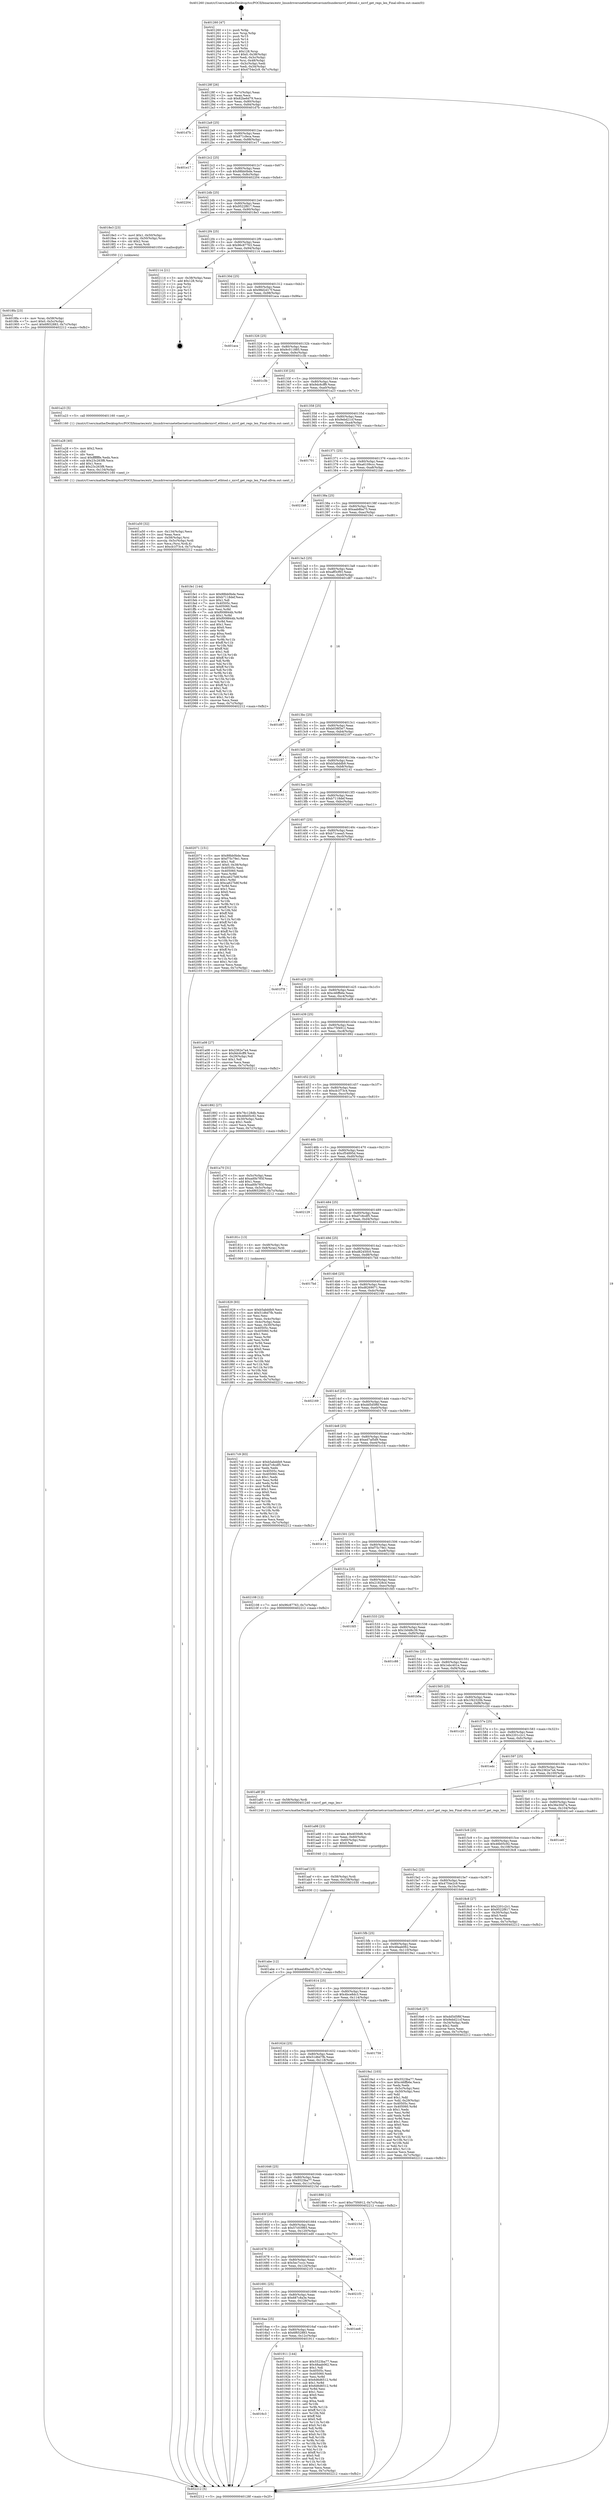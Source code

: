 digraph "0x401260" {
  label = "0x401260 (/mnt/c/Users/mathe/Desktop/tcc/POCII/binaries/extr_linuxdriversnetethernetcaviumthundernicvf_ethtool.c_nicvf_get_regs_len_Final-ollvm.out::main(0))"
  labelloc = "t"
  node[shape=record]

  Entry [label="",width=0.3,height=0.3,shape=circle,fillcolor=black,style=filled]
  "0x40128f" [label="{
     0x40128f [26]\l
     | [instrs]\l
     &nbsp;&nbsp;0x40128f \<+3\>: mov -0x7c(%rbp),%eax\l
     &nbsp;&nbsp;0x401292 \<+2\>: mov %eax,%ecx\l
     &nbsp;&nbsp;0x401294 \<+6\>: sub $0x82be6d79,%ecx\l
     &nbsp;&nbsp;0x40129a \<+3\>: mov %eax,-0x80(%rbp)\l
     &nbsp;&nbsp;0x40129d \<+6\>: mov %ecx,-0x84(%rbp)\l
     &nbsp;&nbsp;0x4012a3 \<+6\>: je 0000000000401d7b \<main+0xb1b\>\l
  }"]
  "0x401d7b" [label="{
     0x401d7b\l
  }", style=dashed]
  "0x4012a9" [label="{
     0x4012a9 [25]\l
     | [instrs]\l
     &nbsp;&nbsp;0x4012a9 \<+5\>: jmp 00000000004012ae \<main+0x4e\>\l
     &nbsp;&nbsp;0x4012ae \<+3\>: mov -0x80(%rbp),%eax\l
     &nbsp;&nbsp;0x4012b1 \<+5\>: sub $0x871cfeca,%eax\l
     &nbsp;&nbsp;0x4012b6 \<+6\>: mov %eax,-0x88(%rbp)\l
     &nbsp;&nbsp;0x4012bc \<+6\>: je 0000000000401e17 \<main+0xbb7\>\l
  }"]
  Exit [label="",width=0.3,height=0.3,shape=circle,fillcolor=black,style=filled,peripheries=2]
  "0x401e17" [label="{
     0x401e17\l
  }", style=dashed]
  "0x4012c2" [label="{
     0x4012c2 [25]\l
     | [instrs]\l
     &nbsp;&nbsp;0x4012c2 \<+5\>: jmp 00000000004012c7 \<main+0x67\>\l
     &nbsp;&nbsp;0x4012c7 \<+3\>: mov -0x80(%rbp),%eax\l
     &nbsp;&nbsp;0x4012ca \<+5\>: sub $0x88bb0bde,%eax\l
     &nbsp;&nbsp;0x4012cf \<+6\>: mov %eax,-0x8c(%rbp)\l
     &nbsp;&nbsp;0x4012d5 \<+6\>: je 0000000000402204 \<main+0xfa4\>\l
  }"]
  "0x401abe" [label="{
     0x401abe [12]\l
     | [instrs]\l
     &nbsp;&nbsp;0x401abe \<+7\>: movl $0xaab8ba75,-0x7c(%rbp)\l
     &nbsp;&nbsp;0x401ac5 \<+5\>: jmp 0000000000402212 \<main+0xfb2\>\l
  }"]
  "0x402204" [label="{
     0x402204\l
  }", style=dashed]
  "0x4012db" [label="{
     0x4012db [25]\l
     | [instrs]\l
     &nbsp;&nbsp;0x4012db \<+5\>: jmp 00000000004012e0 \<main+0x80\>\l
     &nbsp;&nbsp;0x4012e0 \<+3\>: mov -0x80(%rbp),%eax\l
     &nbsp;&nbsp;0x4012e3 \<+5\>: sub $0x9522f817,%eax\l
     &nbsp;&nbsp;0x4012e8 \<+6\>: mov %eax,-0x90(%rbp)\l
     &nbsp;&nbsp;0x4012ee \<+6\>: je 00000000004018e3 \<main+0x683\>\l
  }"]
  "0x401aaf" [label="{
     0x401aaf [15]\l
     | [instrs]\l
     &nbsp;&nbsp;0x401aaf \<+4\>: mov -0x58(%rbp),%rdi\l
     &nbsp;&nbsp;0x401ab3 \<+6\>: mov %eax,-0x138(%rbp)\l
     &nbsp;&nbsp;0x401ab9 \<+5\>: call 0000000000401030 \<free@plt\>\l
     | [calls]\l
     &nbsp;&nbsp;0x401030 \{1\} (unknown)\l
  }"]
  "0x4018e3" [label="{
     0x4018e3 [23]\l
     | [instrs]\l
     &nbsp;&nbsp;0x4018e3 \<+7\>: movl $0x1,-0x50(%rbp)\l
     &nbsp;&nbsp;0x4018ea \<+4\>: movslq -0x50(%rbp),%rax\l
     &nbsp;&nbsp;0x4018ee \<+4\>: shl $0x2,%rax\l
     &nbsp;&nbsp;0x4018f2 \<+3\>: mov %rax,%rdi\l
     &nbsp;&nbsp;0x4018f5 \<+5\>: call 0000000000401050 \<malloc@plt\>\l
     | [calls]\l
     &nbsp;&nbsp;0x401050 \{1\} (unknown)\l
  }"]
  "0x4012f4" [label="{
     0x4012f4 [25]\l
     | [instrs]\l
     &nbsp;&nbsp;0x4012f4 \<+5\>: jmp 00000000004012f9 \<main+0x99\>\l
     &nbsp;&nbsp;0x4012f9 \<+3\>: mov -0x80(%rbp),%eax\l
     &nbsp;&nbsp;0x4012fc \<+5\>: sub $0x96c87763,%eax\l
     &nbsp;&nbsp;0x401301 \<+6\>: mov %eax,-0x94(%rbp)\l
     &nbsp;&nbsp;0x401307 \<+6\>: je 0000000000402114 \<main+0xeb4\>\l
  }"]
  "0x401a98" [label="{
     0x401a98 [23]\l
     | [instrs]\l
     &nbsp;&nbsp;0x401a98 \<+10\>: movabs $0x4030d6,%rdi\l
     &nbsp;&nbsp;0x401aa2 \<+3\>: mov %eax,-0x60(%rbp)\l
     &nbsp;&nbsp;0x401aa5 \<+3\>: mov -0x60(%rbp),%esi\l
     &nbsp;&nbsp;0x401aa8 \<+2\>: mov $0x0,%al\l
     &nbsp;&nbsp;0x401aaa \<+5\>: call 0000000000401040 \<printf@plt\>\l
     | [calls]\l
     &nbsp;&nbsp;0x401040 \{1\} (unknown)\l
  }"]
  "0x402114" [label="{
     0x402114 [21]\l
     | [instrs]\l
     &nbsp;&nbsp;0x402114 \<+3\>: mov -0x38(%rbp),%eax\l
     &nbsp;&nbsp;0x402117 \<+7\>: add $0x128,%rsp\l
     &nbsp;&nbsp;0x40211e \<+1\>: pop %rbx\l
     &nbsp;&nbsp;0x40211f \<+2\>: pop %r12\l
     &nbsp;&nbsp;0x402121 \<+2\>: pop %r13\l
     &nbsp;&nbsp;0x402123 \<+2\>: pop %r14\l
     &nbsp;&nbsp;0x402125 \<+2\>: pop %r15\l
     &nbsp;&nbsp;0x402127 \<+1\>: pop %rbp\l
     &nbsp;&nbsp;0x402128 \<+1\>: ret\l
  }"]
  "0x40130d" [label="{
     0x40130d [25]\l
     | [instrs]\l
     &nbsp;&nbsp;0x40130d \<+5\>: jmp 0000000000401312 \<main+0xb2\>\l
     &nbsp;&nbsp;0x401312 \<+3\>: mov -0x80(%rbp),%eax\l
     &nbsp;&nbsp;0x401315 \<+5\>: sub $0x98d2d17f,%eax\l
     &nbsp;&nbsp;0x40131a \<+6\>: mov %eax,-0x98(%rbp)\l
     &nbsp;&nbsp;0x401320 \<+6\>: je 0000000000401aca \<main+0x86a\>\l
  }"]
  "0x401a50" [label="{
     0x401a50 [32]\l
     | [instrs]\l
     &nbsp;&nbsp;0x401a50 \<+6\>: mov -0x134(%rbp),%ecx\l
     &nbsp;&nbsp;0x401a56 \<+3\>: imul %eax,%ecx\l
     &nbsp;&nbsp;0x401a59 \<+4\>: mov -0x58(%rbp),%rsi\l
     &nbsp;&nbsp;0x401a5d \<+4\>: movslq -0x5c(%rbp),%rdi\l
     &nbsp;&nbsp;0x401a61 \<+3\>: mov %ecx,(%rsi,%rdi,4)\l
     &nbsp;&nbsp;0x401a64 \<+7\>: movl $0xcb1f73c4,-0x7c(%rbp)\l
     &nbsp;&nbsp;0x401a6b \<+5\>: jmp 0000000000402212 \<main+0xfb2\>\l
  }"]
  "0x401aca" [label="{
     0x401aca\l
  }", style=dashed]
  "0x401326" [label="{
     0x401326 [25]\l
     | [instrs]\l
     &nbsp;&nbsp;0x401326 \<+5\>: jmp 000000000040132b \<main+0xcb\>\l
     &nbsp;&nbsp;0x40132b \<+3\>: mov -0x80(%rbp),%eax\l
     &nbsp;&nbsp;0x40132e \<+5\>: sub $0x9c011885,%eax\l
     &nbsp;&nbsp;0x401333 \<+6\>: mov %eax,-0x9c(%rbp)\l
     &nbsp;&nbsp;0x401339 \<+6\>: je 0000000000401c3b \<main+0x9db\>\l
  }"]
  "0x401a28" [label="{
     0x401a28 [40]\l
     | [instrs]\l
     &nbsp;&nbsp;0x401a28 \<+5\>: mov $0x2,%ecx\l
     &nbsp;&nbsp;0x401a2d \<+1\>: cltd\l
     &nbsp;&nbsp;0x401a2e \<+2\>: idiv %ecx\l
     &nbsp;&nbsp;0x401a30 \<+6\>: imul $0xfffffffe,%edx,%ecx\l
     &nbsp;&nbsp;0x401a36 \<+6\>: sub $0x23c263f8,%ecx\l
     &nbsp;&nbsp;0x401a3c \<+3\>: add $0x1,%ecx\l
     &nbsp;&nbsp;0x401a3f \<+6\>: add $0x23c263f8,%ecx\l
     &nbsp;&nbsp;0x401a45 \<+6\>: mov %ecx,-0x134(%rbp)\l
     &nbsp;&nbsp;0x401a4b \<+5\>: call 0000000000401160 \<next_i\>\l
     | [calls]\l
     &nbsp;&nbsp;0x401160 \{1\} (/mnt/c/Users/mathe/Desktop/tcc/POCII/binaries/extr_linuxdriversnetethernetcaviumthundernicvf_ethtool.c_nicvf_get_regs_len_Final-ollvm.out::next_i)\l
  }"]
  "0x401c3b" [label="{
     0x401c3b\l
  }", style=dashed]
  "0x40133f" [label="{
     0x40133f [25]\l
     | [instrs]\l
     &nbsp;&nbsp;0x40133f \<+5\>: jmp 0000000000401344 \<main+0xe4\>\l
     &nbsp;&nbsp;0x401344 \<+3\>: mov -0x80(%rbp),%eax\l
     &nbsp;&nbsp;0x401347 \<+5\>: sub $0x9dc6cff9,%eax\l
     &nbsp;&nbsp;0x40134c \<+6\>: mov %eax,-0xa0(%rbp)\l
     &nbsp;&nbsp;0x401352 \<+6\>: je 0000000000401a23 \<main+0x7c3\>\l
  }"]
  "0x4016c3" [label="{
     0x4016c3\l
  }", style=dashed]
  "0x401a23" [label="{
     0x401a23 [5]\l
     | [instrs]\l
     &nbsp;&nbsp;0x401a23 \<+5\>: call 0000000000401160 \<next_i\>\l
     | [calls]\l
     &nbsp;&nbsp;0x401160 \{1\} (/mnt/c/Users/mathe/Desktop/tcc/POCII/binaries/extr_linuxdriversnetethernetcaviumthundernicvf_ethtool.c_nicvf_get_regs_len_Final-ollvm.out::next_i)\l
  }"]
  "0x401358" [label="{
     0x401358 [25]\l
     | [instrs]\l
     &nbsp;&nbsp;0x401358 \<+5\>: jmp 000000000040135d \<main+0xfd\>\l
     &nbsp;&nbsp;0x40135d \<+3\>: mov -0x80(%rbp),%eax\l
     &nbsp;&nbsp;0x401360 \<+5\>: sub $0x9ebd21cf,%eax\l
     &nbsp;&nbsp;0x401365 \<+6\>: mov %eax,-0xa4(%rbp)\l
     &nbsp;&nbsp;0x40136b \<+6\>: je 0000000000401701 \<main+0x4a1\>\l
  }"]
  "0x401911" [label="{
     0x401911 [144]\l
     | [instrs]\l
     &nbsp;&nbsp;0x401911 \<+5\>: mov $0x5523ba77,%eax\l
     &nbsp;&nbsp;0x401916 \<+5\>: mov $0x48aab062,%ecx\l
     &nbsp;&nbsp;0x40191b \<+2\>: mov $0x1,%dl\l
     &nbsp;&nbsp;0x40191d \<+7\>: mov 0x40505c,%esi\l
     &nbsp;&nbsp;0x401924 \<+7\>: mov 0x405060,%edi\l
     &nbsp;&nbsp;0x40192b \<+3\>: mov %esi,%r8d\l
     &nbsp;&nbsp;0x40192e \<+7\>: sub $0x6d6d6512,%r8d\l
     &nbsp;&nbsp;0x401935 \<+4\>: sub $0x1,%r8d\l
     &nbsp;&nbsp;0x401939 \<+7\>: add $0x6d6d6512,%r8d\l
     &nbsp;&nbsp;0x401940 \<+4\>: imul %r8d,%esi\l
     &nbsp;&nbsp;0x401944 \<+3\>: and $0x1,%esi\l
     &nbsp;&nbsp;0x401947 \<+3\>: cmp $0x0,%esi\l
     &nbsp;&nbsp;0x40194a \<+4\>: sete %r9b\l
     &nbsp;&nbsp;0x40194e \<+3\>: cmp $0xa,%edi\l
     &nbsp;&nbsp;0x401951 \<+4\>: setl %r10b\l
     &nbsp;&nbsp;0x401955 \<+3\>: mov %r9b,%r11b\l
     &nbsp;&nbsp;0x401958 \<+4\>: xor $0xff,%r11b\l
     &nbsp;&nbsp;0x40195c \<+3\>: mov %r10b,%bl\l
     &nbsp;&nbsp;0x40195f \<+3\>: xor $0xff,%bl\l
     &nbsp;&nbsp;0x401962 \<+3\>: xor $0x0,%dl\l
     &nbsp;&nbsp;0x401965 \<+3\>: mov %r11b,%r14b\l
     &nbsp;&nbsp;0x401968 \<+4\>: and $0x0,%r14b\l
     &nbsp;&nbsp;0x40196c \<+3\>: and %dl,%r9b\l
     &nbsp;&nbsp;0x40196f \<+3\>: mov %bl,%r15b\l
     &nbsp;&nbsp;0x401972 \<+4\>: and $0x0,%r15b\l
     &nbsp;&nbsp;0x401976 \<+3\>: and %dl,%r10b\l
     &nbsp;&nbsp;0x401979 \<+3\>: or %r9b,%r14b\l
     &nbsp;&nbsp;0x40197c \<+3\>: or %r10b,%r15b\l
     &nbsp;&nbsp;0x40197f \<+3\>: xor %r15b,%r14b\l
     &nbsp;&nbsp;0x401982 \<+3\>: or %bl,%r11b\l
     &nbsp;&nbsp;0x401985 \<+4\>: xor $0xff,%r11b\l
     &nbsp;&nbsp;0x401989 \<+3\>: or $0x0,%dl\l
     &nbsp;&nbsp;0x40198c \<+3\>: and %dl,%r11b\l
     &nbsp;&nbsp;0x40198f \<+3\>: or %r11b,%r14b\l
     &nbsp;&nbsp;0x401992 \<+4\>: test $0x1,%r14b\l
     &nbsp;&nbsp;0x401996 \<+3\>: cmovne %ecx,%eax\l
     &nbsp;&nbsp;0x401999 \<+3\>: mov %eax,-0x7c(%rbp)\l
     &nbsp;&nbsp;0x40199c \<+5\>: jmp 0000000000402212 \<main+0xfb2\>\l
  }"]
  "0x401701" [label="{
     0x401701\l
  }", style=dashed]
  "0x401371" [label="{
     0x401371 [25]\l
     | [instrs]\l
     &nbsp;&nbsp;0x401371 \<+5\>: jmp 0000000000401376 \<main+0x116\>\l
     &nbsp;&nbsp;0x401376 \<+3\>: mov -0x80(%rbp),%eax\l
     &nbsp;&nbsp;0x401379 \<+5\>: sub $0xa6109ccc,%eax\l
     &nbsp;&nbsp;0x40137e \<+6\>: mov %eax,-0xa8(%rbp)\l
     &nbsp;&nbsp;0x401384 \<+6\>: je 00000000004021b8 \<main+0xf58\>\l
  }"]
  "0x4016aa" [label="{
     0x4016aa [25]\l
     | [instrs]\l
     &nbsp;&nbsp;0x4016aa \<+5\>: jmp 00000000004016af \<main+0x44f\>\l
     &nbsp;&nbsp;0x4016af \<+3\>: mov -0x80(%rbp),%eax\l
     &nbsp;&nbsp;0x4016b2 \<+5\>: sub $0x6f652883,%eax\l
     &nbsp;&nbsp;0x4016b7 \<+6\>: mov %eax,-0x12c(%rbp)\l
     &nbsp;&nbsp;0x4016bd \<+6\>: je 0000000000401911 \<main+0x6b1\>\l
  }"]
  "0x4021b8" [label="{
     0x4021b8\l
  }", style=dashed]
  "0x40138a" [label="{
     0x40138a [25]\l
     | [instrs]\l
     &nbsp;&nbsp;0x40138a \<+5\>: jmp 000000000040138f \<main+0x12f\>\l
     &nbsp;&nbsp;0x40138f \<+3\>: mov -0x80(%rbp),%eax\l
     &nbsp;&nbsp;0x401392 \<+5\>: sub $0xaab8ba75,%eax\l
     &nbsp;&nbsp;0x401397 \<+6\>: mov %eax,-0xac(%rbp)\l
     &nbsp;&nbsp;0x40139d \<+6\>: je 0000000000401fe1 \<main+0xd81\>\l
  }"]
  "0x401ee8" [label="{
     0x401ee8\l
  }", style=dashed]
  "0x401fe1" [label="{
     0x401fe1 [144]\l
     | [instrs]\l
     &nbsp;&nbsp;0x401fe1 \<+5\>: mov $0x88bb0bde,%eax\l
     &nbsp;&nbsp;0x401fe6 \<+5\>: mov $0xb7118def,%ecx\l
     &nbsp;&nbsp;0x401feb \<+2\>: mov $0x1,%dl\l
     &nbsp;&nbsp;0x401fed \<+7\>: mov 0x40505c,%esi\l
     &nbsp;&nbsp;0x401ff4 \<+7\>: mov 0x405060,%edi\l
     &nbsp;&nbsp;0x401ffb \<+3\>: mov %esi,%r8d\l
     &nbsp;&nbsp;0x401ffe \<+7\>: sub $0xf008844b,%r8d\l
     &nbsp;&nbsp;0x402005 \<+4\>: sub $0x1,%r8d\l
     &nbsp;&nbsp;0x402009 \<+7\>: add $0xf008844b,%r8d\l
     &nbsp;&nbsp;0x402010 \<+4\>: imul %r8d,%esi\l
     &nbsp;&nbsp;0x402014 \<+3\>: and $0x1,%esi\l
     &nbsp;&nbsp;0x402017 \<+3\>: cmp $0x0,%esi\l
     &nbsp;&nbsp;0x40201a \<+4\>: sete %r9b\l
     &nbsp;&nbsp;0x40201e \<+3\>: cmp $0xa,%edi\l
     &nbsp;&nbsp;0x402021 \<+4\>: setl %r10b\l
     &nbsp;&nbsp;0x402025 \<+3\>: mov %r9b,%r11b\l
     &nbsp;&nbsp;0x402028 \<+4\>: xor $0xff,%r11b\l
     &nbsp;&nbsp;0x40202c \<+3\>: mov %r10b,%bl\l
     &nbsp;&nbsp;0x40202f \<+3\>: xor $0xff,%bl\l
     &nbsp;&nbsp;0x402032 \<+3\>: xor $0x1,%dl\l
     &nbsp;&nbsp;0x402035 \<+3\>: mov %r11b,%r14b\l
     &nbsp;&nbsp;0x402038 \<+4\>: and $0xff,%r14b\l
     &nbsp;&nbsp;0x40203c \<+3\>: and %dl,%r9b\l
     &nbsp;&nbsp;0x40203f \<+3\>: mov %bl,%r15b\l
     &nbsp;&nbsp;0x402042 \<+4\>: and $0xff,%r15b\l
     &nbsp;&nbsp;0x402046 \<+3\>: and %dl,%r10b\l
     &nbsp;&nbsp;0x402049 \<+3\>: or %r9b,%r14b\l
     &nbsp;&nbsp;0x40204c \<+3\>: or %r10b,%r15b\l
     &nbsp;&nbsp;0x40204f \<+3\>: xor %r15b,%r14b\l
     &nbsp;&nbsp;0x402052 \<+3\>: or %bl,%r11b\l
     &nbsp;&nbsp;0x402055 \<+4\>: xor $0xff,%r11b\l
     &nbsp;&nbsp;0x402059 \<+3\>: or $0x1,%dl\l
     &nbsp;&nbsp;0x40205c \<+3\>: and %dl,%r11b\l
     &nbsp;&nbsp;0x40205f \<+3\>: or %r11b,%r14b\l
     &nbsp;&nbsp;0x402062 \<+4\>: test $0x1,%r14b\l
     &nbsp;&nbsp;0x402066 \<+3\>: cmovne %ecx,%eax\l
     &nbsp;&nbsp;0x402069 \<+3\>: mov %eax,-0x7c(%rbp)\l
     &nbsp;&nbsp;0x40206c \<+5\>: jmp 0000000000402212 \<main+0xfb2\>\l
  }"]
  "0x4013a3" [label="{
     0x4013a3 [25]\l
     | [instrs]\l
     &nbsp;&nbsp;0x4013a3 \<+5\>: jmp 00000000004013a8 \<main+0x148\>\l
     &nbsp;&nbsp;0x4013a8 \<+3\>: mov -0x80(%rbp),%eax\l
     &nbsp;&nbsp;0x4013ab \<+5\>: sub $0xaff3cf93,%eax\l
     &nbsp;&nbsp;0x4013b0 \<+6\>: mov %eax,-0xb0(%rbp)\l
     &nbsp;&nbsp;0x4013b6 \<+6\>: je 0000000000401d87 \<main+0xb27\>\l
  }"]
  "0x401691" [label="{
     0x401691 [25]\l
     | [instrs]\l
     &nbsp;&nbsp;0x401691 \<+5\>: jmp 0000000000401696 \<main+0x436\>\l
     &nbsp;&nbsp;0x401696 \<+3\>: mov -0x80(%rbp),%eax\l
     &nbsp;&nbsp;0x401699 \<+5\>: sub $0x687c8a3e,%eax\l
     &nbsp;&nbsp;0x40169e \<+6\>: mov %eax,-0x128(%rbp)\l
     &nbsp;&nbsp;0x4016a4 \<+6\>: je 0000000000401ee8 \<main+0xc88\>\l
  }"]
  "0x401d87" [label="{
     0x401d87\l
  }", style=dashed]
  "0x4013bc" [label="{
     0x4013bc [25]\l
     | [instrs]\l
     &nbsp;&nbsp;0x4013bc \<+5\>: jmp 00000000004013c1 \<main+0x161\>\l
     &nbsp;&nbsp;0x4013c1 \<+3\>: mov -0x80(%rbp),%eax\l
     &nbsp;&nbsp;0x4013c4 \<+5\>: sub $0xb038f3e7,%eax\l
     &nbsp;&nbsp;0x4013c9 \<+6\>: mov %eax,-0xb4(%rbp)\l
     &nbsp;&nbsp;0x4013cf \<+6\>: je 0000000000402197 \<main+0xf37\>\l
  }"]
  "0x4021f3" [label="{
     0x4021f3\l
  }", style=dashed]
  "0x402197" [label="{
     0x402197\l
  }", style=dashed]
  "0x4013d5" [label="{
     0x4013d5 [25]\l
     | [instrs]\l
     &nbsp;&nbsp;0x4013d5 \<+5\>: jmp 00000000004013da \<main+0x17a\>\l
     &nbsp;&nbsp;0x4013da \<+3\>: mov -0x80(%rbp),%eax\l
     &nbsp;&nbsp;0x4013dd \<+5\>: sub $0xb5abddb9,%eax\l
     &nbsp;&nbsp;0x4013e2 \<+6\>: mov %eax,-0xb8(%rbp)\l
     &nbsp;&nbsp;0x4013e8 \<+6\>: je 0000000000402141 \<main+0xee1\>\l
  }"]
  "0x401678" [label="{
     0x401678 [25]\l
     | [instrs]\l
     &nbsp;&nbsp;0x401678 \<+5\>: jmp 000000000040167d \<main+0x41d\>\l
     &nbsp;&nbsp;0x40167d \<+3\>: mov -0x80(%rbp),%eax\l
     &nbsp;&nbsp;0x401680 \<+5\>: sub $0x5ec7cccc,%eax\l
     &nbsp;&nbsp;0x401685 \<+6\>: mov %eax,-0x124(%rbp)\l
     &nbsp;&nbsp;0x40168b \<+6\>: je 00000000004021f3 \<main+0xf93\>\l
  }"]
  "0x402141" [label="{
     0x402141\l
  }", style=dashed]
  "0x4013ee" [label="{
     0x4013ee [25]\l
     | [instrs]\l
     &nbsp;&nbsp;0x4013ee \<+5\>: jmp 00000000004013f3 \<main+0x193\>\l
     &nbsp;&nbsp;0x4013f3 \<+3\>: mov -0x80(%rbp),%eax\l
     &nbsp;&nbsp;0x4013f6 \<+5\>: sub $0xb7118def,%eax\l
     &nbsp;&nbsp;0x4013fb \<+6\>: mov %eax,-0xbc(%rbp)\l
     &nbsp;&nbsp;0x401401 \<+6\>: je 0000000000402071 \<main+0xe11\>\l
  }"]
  "0x401ed0" [label="{
     0x401ed0\l
  }", style=dashed]
  "0x402071" [label="{
     0x402071 [151]\l
     | [instrs]\l
     &nbsp;&nbsp;0x402071 \<+5\>: mov $0x88bb0bde,%eax\l
     &nbsp;&nbsp;0x402076 \<+5\>: mov $0xf75c79e1,%ecx\l
     &nbsp;&nbsp;0x40207b \<+2\>: mov $0x1,%dl\l
     &nbsp;&nbsp;0x40207d \<+7\>: movl $0x0,-0x38(%rbp)\l
     &nbsp;&nbsp;0x402084 \<+7\>: mov 0x40505c,%esi\l
     &nbsp;&nbsp;0x40208b \<+7\>: mov 0x405060,%edi\l
     &nbsp;&nbsp;0x402092 \<+3\>: mov %esi,%r8d\l
     &nbsp;&nbsp;0x402095 \<+7\>: add $0xca627b8f,%r8d\l
     &nbsp;&nbsp;0x40209c \<+4\>: sub $0x1,%r8d\l
     &nbsp;&nbsp;0x4020a0 \<+7\>: sub $0xca627b8f,%r8d\l
     &nbsp;&nbsp;0x4020a7 \<+4\>: imul %r8d,%esi\l
     &nbsp;&nbsp;0x4020ab \<+3\>: and $0x1,%esi\l
     &nbsp;&nbsp;0x4020ae \<+3\>: cmp $0x0,%esi\l
     &nbsp;&nbsp;0x4020b1 \<+4\>: sete %r9b\l
     &nbsp;&nbsp;0x4020b5 \<+3\>: cmp $0xa,%edi\l
     &nbsp;&nbsp;0x4020b8 \<+4\>: setl %r10b\l
     &nbsp;&nbsp;0x4020bc \<+3\>: mov %r9b,%r11b\l
     &nbsp;&nbsp;0x4020bf \<+4\>: xor $0xff,%r11b\l
     &nbsp;&nbsp;0x4020c3 \<+3\>: mov %r10b,%bl\l
     &nbsp;&nbsp;0x4020c6 \<+3\>: xor $0xff,%bl\l
     &nbsp;&nbsp;0x4020c9 \<+3\>: xor $0x1,%dl\l
     &nbsp;&nbsp;0x4020cc \<+3\>: mov %r11b,%r14b\l
     &nbsp;&nbsp;0x4020cf \<+4\>: and $0xff,%r14b\l
     &nbsp;&nbsp;0x4020d3 \<+3\>: and %dl,%r9b\l
     &nbsp;&nbsp;0x4020d6 \<+3\>: mov %bl,%r15b\l
     &nbsp;&nbsp;0x4020d9 \<+4\>: and $0xff,%r15b\l
     &nbsp;&nbsp;0x4020dd \<+3\>: and %dl,%r10b\l
     &nbsp;&nbsp;0x4020e0 \<+3\>: or %r9b,%r14b\l
     &nbsp;&nbsp;0x4020e3 \<+3\>: or %r10b,%r15b\l
     &nbsp;&nbsp;0x4020e6 \<+3\>: xor %r15b,%r14b\l
     &nbsp;&nbsp;0x4020e9 \<+3\>: or %bl,%r11b\l
     &nbsp;&nbsp;0x4020ec \<+4\>: xor $0xff,%r11b\l
     &nbsp;&nbsp;0x4020f0 \<+3\>: or $0x1,%dl\l
     &nbsp;&nbsp;0x4020f3 \<+3\>: and %dl,%r11b\l
     &nbsp;&nbsp;0x4020f6 \<+3\>: or %r11b,%r14b\l
     &nbsp;&nbsp;0x4020f9 \<+4\>: test $0x1,%r14b\l
     &nbsp;&nbsp;0x4020fd \<+3\>: cmovne %ecx,%eax\l
     &nbsp;&nbsp;0x402100 \<+3\>: mov %eax,-0x7c(%rbp)\l
     &nbsp;&nbsp;0x402103 \<+5\>: jmp 0000000000402212 \<main+0xfb2\>\l
  }"]
  "0x401407" [label="{
     0x401407 [25]\l
     | [instrs]\l
     &nbsp;&nbsp;0x401407 \<+5\>: jmp 000000000040140c \<main+0x1ac\>\l
     &nbsp;&nbsp;0x40140c \<+3\>: mov -0x80(%rbp),%eax\l
     &nbsp;&nbsp;0x40140f \<+5\>: sub $0xb71ceea5,%eax\l
     &nbsp;&nbsp;0x401414 \<+6\>: mov %eax,-0xc0(%rbp)\l
     &nbsp;&nbsp;0x40141a \<+6\>: je 0000000000401f78 \<main+0xd18\>\l
  }"]
  "0x40165f" [label="{
     0x40165f [25]\l
     | [instrs]\l
     &nbsp;&nbsp;0x40165f \<+5\>: jmp 0000000000401664 \<main+0x404\>\l
     &nbsp;&nbsp;0x401664 \<+3\>: mov -0x80(%rbp),%eax\l
     &nbsp;&nbsp;0x401667 \<+5\>: sub $0x57c03965,%eax\l
     &nbsp;&nbsp;0x40166c \<+6\>: mov %eax,-0x120(%rbp)\l
     &nbsp;&nbsp;0x401672 \<+6\>: je 0000000000401ed0 \<main+0xc70\>\l
  }"]
  "0x401f78" [label="{
     0x401f78\l
  }", style=dashed]
  "0x401420" [label="{
     0x401420 [25]\l
     | [instrs]\l
     &nbsp;&nbsp;0x401420 \<+5\>: jmp 0000000000401425 \<main+0x1c5\>\l
     &nbsp;&nbsp;0x401425 \<+3\>: mov -0x80(%rbp),%eax\l
     &nbsp;&nbsp;0x401428 \<+5\>: sub $0xc46ffb6e,%eax\l
     &nbsp;&nbsp;0x40142d \<+6\>: mov %eax,-0xc4(%rbp)\l
     &nbsp;&nbsp;0x401433 \<+6\>: je 0000000000401a08 \<main+0x7a8\>\l
  }"]
  "0x40215d" [label="{
     0x40215d\l
  }", style=dashed]
  "0x401a08" [label="{
     0x401a08 [27]\l
     | [instrs]\l
     &nbsp;&nbsp;0x401a08 \<+5\>: mov $0x2362e7a4,%eax\l
     &nbsp;&nbsp;0x401a0d \<+5\>: mov $0x9dc6cff9,%ecx\l
     &nbsp;&nbsp;0x401a12 \<+3\>: mov -0x29(%rbp),%dl\l
     &nbsp;&nbsp;0x401a15 \<+3\>: test $0x1,%dl\l
     &nbsp;&nbsp;0x401a18 \<+3\>: cmovne %ecx,%eax\l
     &nbsp;&nbsp;0x401a1b \<+3\>: mov %eax,-0x7c(%rbp)\l
     &nbsp;&nbsp;0x401a1e \<+5\>: jmp 0000000000402212 \<main+0xfb2\>\l
  }"]
  "0x401439" [label="{
     0x401439 [25]\l
     | [instrs]\l
     &nbsp;&nbsp;0x401439 \<+5\>: jmp 000000000040143e \<main+0x1de\>\l
     &nbsp;&nbsp;0x40143e \<+3\>: mov -0x80(%rbp),%eax\l
     &nbsp;&nbsp;0x401441 \<+5\>: sub $0xc75f4912,%eax\l
     &nbsp;&nbsp;0x401446 \<+6\>: mov %eax,-0xc8(%rbp)\l
     &nbsp;&nbsp;0x40144c \<+6\>: je 0000000000401892 \<main+0x632\>\l
  }"]
  "0x4018fa" [label="{
     0x4018fa [23]\l
     | [instrs]\l
     &nbsp;&nbsp;0x4018fa \<+4\>: mov %rax,-0x58(%rbp)\l
     &nbsp;&nbsp;0x4018fe \<+7\>: movl $0x0,-0x5c(%rbp)\l
     &nbsp;&nbsp;0x401905 \<+7\>: movl $0x6f652883,-0x7c(%rbp)\l
     &nbsp;&nbsp;0x40190c \<+5\>: jmp 0000000000402212 \<main+0xfb2\>\l
  }"]
  "0x401892" [label="{
     0x401892 [27]\l
     | [instrs]\l
     &nbsp;&nbsp;0x401892 \<+5\>: mov $0x76c128db,%eax\l
     &nbsp;&nbsp;0x401897 \<+5\>: mov $0x46b05c92,%ecx\l
     &nbsp;&nbsp;0x40189c \<+3\>: mov -0x30(%rbp),%edx\l
     &nbsp;&nbsp;0x40189f \<+3\>: cmp $0x1,%edx\l
     &nbsp;&nbsp;0x4018a2 \<+3\>: cmovl %ecx,%eax\l
     &nbsp;&nbsp;0x4018a5 \<+3\>: mov %eax,-0x7c(%rbp)\l
     &nbsp;&nbsp;0x4018a8 \<+5\>: jmp 0000000000402212 \<main+0xfb2\>\l
  }"]
  "0x401452" [label="{
     0x401452 [25]\l
     | [instrs]\l
     &nbsp;&nbsp;0x401452 \<+5\>: jmp 0000000000401457 \<main+0x1f7\>\l
     &nbsp;&nbsp;0x401457 \<+3\>: mov -0x80(%rbp),%eax\l
     &nbsp;&nbsp;0x40145a \<+5\>: sub $0xcb1f73c4,%eax\l
     &nbsp;&nbsp;0x40145f \<+6\>: mov %eax,-0xcc(%rbp)\l
     &nbsp;&nbsp;0x401465 \<+6\>: je 0000000000401a70 \<main+0x810\>\l
  }"]
  "0x401646" [label="{
     0x401646 [25]\l
     | [instrs]\l
     &nbsp;&nbsp;0x401646 \<+5\>: jmp 000000000040164b \<main+0x3eb\>\l
     &nbsp;&nbsp;0x40164b \<+3\>: mov -0x80(%rbp),%eax\l
     &nbsp;&nbsp;0x40164e \<+5\>: sub $0x5523ba77,%eax\l
     &nbsp;&nbsp;0x401653 \<+6\>: mov %eax,-0x11c(%rbp)\l
     &nbsp;&nbsp;0x401659 \<+6\>: je 000000000040215d \<main+0xefd\>\l
  }"]
  "0x401a70" [label="{
     0x401a70 [31]\l
     | [instrs]\l
     &nbsp;&nbsp;0x401a70 \<+3\>: mov -0x5c(%rbp),%eax\l
     &nbsp;&nbsp;0x401a73 \<+5\>: add $0xad0b785f,%eax\l
     &nbsp;&nbsp;0x401a78 \<+3\>: add $0x1,%eax\l
     &nbsp;&nbsp;0x401a7b \<+5\>: sub $0xad0b785f,%eax\l
     &nbsp;&nbsp;0x401a80 \<+3\>: mov %eax,-0x5c(%rbp)\l
     &nbsp;&nbsp;0x401a83 \<+7\>: movl $0x6f652883,-0x7c(%rbp)\l
     &nbsp;&nbsp;0x401a8a \<+5\>: jmp 0000000000402212 \<main+0xfb2\>\l
  }"]
  "0x40146b" [label="{
     0x40146b [25]\l
     | [instrs]\l
     &nbsp;&nbsp;0x40146b \<+5\>: jmp 0000000000401470 \<main+0x210\>\l
     &nbsp;&nbsp;0x401470 \<+3\>: mov -0x80(%rbp),%eax\l
     &nbsp;&nbsp;0x401473 \<+5\>: sub $0xcf54895d,%eax\l
     &nbsp;&nbsp;0x401478 \<+6\>: mov %eax,-0xd0(%rbp)\l
     &nbsp;&nbsp;0x40147e \<+6\>: je 0000000000402129 \<main+0xec9\>\l
  }"]
  "0x401886" [label="{
     0x401886 [12]\l
     | [instrs]\l
     &nbsp;&nbsp;0x401886 \<+7\>: movl $0xc75f4912,-0x7c(%rbp)\l
     &nbsp;&nbsp;0x40188d \<+5\>: jmp 0000000000402212 \<main+0xfb2\>\l
  }"]
  "0x402129" [label="{
     0x402129\l
  }", style=dashed]
  "0x401484" [label="{
     0x401484 [25]\l
     | [instrs]\l
     &nbsp;&nbsp;0x401484 \<+5\>: jmp 0000000000401489 \<main+0x229\>\l
     &nbsp;&nbsp;0x401489 \<+3\>: mov -0x80(%rbp),%eax\l
     &nbsp;&nbsp;0x40148c \<+5\>: sub $0xd7c6cdf5,%eax\l
     &nbsp;&nbsp;0x401491 \<+6\>: mov %eax,-0xd4(%rbp)\l
     &nbsp;&nbsp;0x401497 \<+6\>: je 000000000040181c \<main+0x5bc\>\l
  }"]
  "0x40162d" [label="{
     0x40162d [25]\l
     | [instrs]\l
     &nbsp;&nbsp;0x40162d \<+5\>: jmp 0000000000401632 \<main+0x3d2\>\l
     &nbsp;&nbsp;0x401632 \<+3\>: mov -0x80(%rbp),%eax\l
     &nbsp;&nbsp;0x401635 \<+5\>: sub $0x51d6d7fb,%eax\l
     &nbsp;&nbsp;0x40163a \<+6\>: mov %eax,-0x118(%rbp)\l
     &nbsp;&nbsp;0x401640 \<+6\>: je 0000000000401886 \<main+0x626\>\l
  }"]
  "0x40181c" [label="{
     0x40181c [13]\l
     | [instrs]\l
     &nbsp;&nbsp;0x40181c \<+4\>: mov -0x48(%rbp),%rax\l
     &nbsp;&nbsp;0x401820 \<+4\>: mov 0x8(%rax),%rdi\l
     &nbsp;&nbsp;0x401824 \<+5\>: call 0000000000401060 \<atoi@plt\>\l
     | [calls]\l
     &nbsp;&nbsp;0x401060 \{1\} (unknown)\l
  }"]
  "0x40149d" [label="{
     0x40149d [25]\l
     | [instrs]\l
     &nbsp;&nbsp;0x40149d \<+5\>: jmp 00000000004014a2 \<main+0x242\>\l
     &nbsp;&nbsp;0x4014a2 \<+3\>: mov -0x80(%rbp),%eax\l
     &nbsp;&nbsp;0x4014a5 \<+5\>: sub $0xd82450c0,%eax\l
     &nbsp;&nbsp;0x4014aa \<+6\>: mov %eax,-0xd8(%rbp)\l
     &nbsp;&nbsp;0x4014b0 \<+6\>: je 00000000004017bd \<main+0x55d\>\l
  }"]
  "0x401759" [label="{
     0x401759\l
  }", style=dashed]
  "0x4017bd" [label="{
     0x4017bd\l
  }", style=dashed]
  "0x4014b6" [label="{
     0x4014b6 [25]\l
     | [instrs]\l
     &nbsp;&nbsp;0x4014b6 \<+5\>: jmp 00000000004014bb \<main+0x25b\>\l
     &nbsp;&nbsp;0x4014bb \<+3\>: mov -0x80(%rbp),%eax\l
     &nbsp;&nbsp;0x4014be \<+5\>: sub $0xd8269071,%eax\l
     &nbsp;&nbsp;0x4014c3 \<+6\>: mov %eax,-0xdc(%rbp)\l
     &nbsp;&nbsp;0x4014c9 \<+6\>: je 0000000000402169 \<main+0xf09\>\l
  }"]
  "0x401614" [label="{
     0x401614 [25]\l
     | [instrs]\l
     &nbsp;&nbsp;0x401614 \<+5\>: jmp 0000000000401619 \<main+0x3b9\>\l
     &nbsp;&nbsp;0x401619 \<+3\>: mov -0x80(%rbp),%eax\l
     &nbsp;&nbsp;0x40161c \<+5\>: sub $0x4bce8dc3,%eax\l
     &nbsp;&nbsp;0x401621 \<+6\>: mov %eax,-0x114(%rbp)\l
     &nbsp;&nbsp;0x401627 \<+6\>: je 0000000000401759 \<main+0x4f9\>\l
  }"]
  "0x402169" [label="{
     0x402169\l
  }", style=dashed]
  "0x4014cf" [label="{
     0x4014cf [25]\l
     | [instrs]\l
     &nbsp;&nbsp;0x4014cf \<+5\>: jmp 00000000004014d4 \<main+0x274\>\l
     &nbsp;&nbsp;0x4014d4 \<+3\>: mov -0x80(%rbp),%eax\l
     &nbsp;&nbsp;0x4014d7 \<+5\>: sub $0xdd5d5f6f,%eax\l
     &nbsp;&nbsp;0x4014dc \<+6\>: mov %eax,-0xe0(%rbp)\l
     &nbsp;&nbsp;0x4014e2 \<+6\>: je 00000000004017c9 \<main+0x569\>\l
  }"]
  "0x4019a1" [label="{
     0x4019a1 [103]\l
     | [instrs]\l
     &nbsp;&nbsp;0x4019a1 \<+5\>: mov $0x5523ba77,%eax\l
     &nbsp;&nbsp;0x4019a6 \<+5\>: mov $0xc46ffb6e,%ecx\l
     &nbsp;&nbsp;0x4019ab \<+2\>: xor %edx,%edx\l
     &nbsp;&nbsp;0x4019ad \<+3\>: mov -0x5c(%rbp),%esi\l
     &nbsp;&nbsp;0x4019b0 \<+3\>: cmp -0x50(%rbp),%esi\l
     &nbsp;&nbsp;0x4019b3 \<+4\>: setl %dil\l
     &nbsp;&nbsp;0x4019b7 \<+4\>: and $0x1,%dil\l
     &nbsp;&nbsp;0x4019bb \<+4\>: mov %dil,-0x29(%rbp)\l
     &nbsp;&nbsp;0x4019bf \<+7\>: mov 0x40505c,%esi\l
     &nbsp;&nbsp;0x4019c6 \<+8\>: mov 0x405060,%r8d\l
     &nbsp;&nbsp;0x4019ce \<+3\>: sub $0x1,%edx\l
     &nbsp;&nbsp;0x4019d1 \<+3\>: mov %esi,%r9d\l
     &nbsp;&nbsp;0x4019d4 \<+3\>: add %edx,%r9d\l
     &nbsp;&nbsp;0x4019d7 \<+4\>: imul %r9d,%esi\l
     &nbsp;&nbsp;0x4019db \<+3\>: and $0x1,%esi\l
     &nbsp;&nbsp;0x4019de \<+3\>: cmp $0x0,%esi\l
     &nbsp;&nbsp;0x4019e1 \<+4\>: sete %dil\l
     &nbsp;&nbsp;0x4019e5 \<+4\>: cmp $0xa,%r8d\l
     &nbsp;&nbsp;0x4019e9 \<+4\>: setl %r10b\l
     &nbsp;&nbsp;0x4019ed \<+3\>: mov %dil,%r11b\l
     &nbsp;&nbsp;0x4019f0 \<+3\>: and %r10b,%r11b\l
     &nbsp;&nbsp;0x4019f3 \<+3\>: xor %r10b,%dil\l
     &nbsp;&nbsp;0x4019f6 \<+3\>: or %dil,%r11b\l
     &nbsp;&nbsp;0x4019f9 \<+4\>: test $0x1,%r11b\l
     &nbsp;&nbsp;0x4019fd \<+3\>: cmovne %ecx,%eax\l
     &nbsp;&nbsp;0x401a00 \<+3\>: mov %eax,-0x7c(%rbp)\l
     &nbsp;&nbsp;0x401a03 \<+5\>: jmp 0000000000402212 \<main+0xfb2\>\l
  }"]
  "0x4017c9" [label="{
     0x4017c9 [83]\l
     | [instrs]\l
     &nbsp;&nbsp;0x4017c9 \<+5\>: mov $0xb5abddb9,%eax\l
     &nbsp;&nbsp;0x4017ce \<+5\>: mov $0xd7c6cdf5,%ecx\l
     &nbsp;&nbsp;0x4017d3 \<+2\>: xor %edx,%edx\l
     &nbsp;&nbsp;0x4017d5 \<+7\>: mov 0x40505c,%esi\l
     &nbsp;&nbsp;0x4017dc \<+7\>: mov 0x405060,%edi\l
     &nbsp;&nbsp;0x4017e3 \<+3\>: sub $0x1,%edx\l
     &nbsp;&nbsp;0x4017e6 \<+3\>: mov %esi,%r8d\l
     &nbsp;&nbsp;0x4017e9 \<+3\>: add %edx,%r8d\l
     &nbsp;&nbsp;0x4017ec \<+4\>: imul %r8d,%esi\l
     &nbsp;&nbsp;0x4017f0 \<+3\>: and $0x1,%esi\l
     &nbsp;&nbsp;0x4017f3 \<+3\>: cmp $0x0,%esi\l
     &nbsp;&nbsp;0x4017f6 \<+4\>: sete %r9b\l
     &nbsp;&nbsp;0x4017fa \<+3\>: cmp $0xa,%edi\l
     &nbsp;&nbsp;0x4017fd \<+4\>: setl %r10b\l
     &nbsp;&nbsp;0x401801 \<+3\>: mov %r9b,%r11b\l
     &nbsp;&nbsp;0x401804 \<+3\>: and %r10b,%r11b\l
     &nbsp;&nbsp;0x401807 \<+3\>: xor %r10b,%r9b\l
     &nbsp;&nbsp;0x40180a \<+3\>: or %r9b,%r11b\l
     &nbsp;&nbsp;0x40180d \<+4\>: test $0x1,%r11b\l
     &nbsp;&nbsp;0x401811 \<+3\>: cmovne %ecx,%eax\l
     &nbsp;&nbsp;0x401814 \<+3\>: mov %eax,-0x7c(%rbp)\l
     &nbsp;&nbsp;0x401817 \<+5\>: jmp 0000000000402212 \<main+0xfb2\>\l
  }"]
  "0x4014e8" [label="{
     0x4014e8 [25]\l
     | [instrs]\l
     &nbsp;&nbsp;0x4014e8 \<+5\>: jmp 00000000004014ed \<main+0x28d\>\l
     &nbsp;&nbsp;0x4014ed \<+3\>: mov -0x80(%rbp),%eax\l
     &nbsp;&nbsp;0x4014f0 \<+5\>: sub $0xed7af5d9,%eax\l
     &nbsp;&nbsp;0x4014f5 \<+6\>: mov %eax,-0xe4(%rbp)\l
     &nbsp;&nbsp;0x4014fb \<+6\>: je 0000000000401c14 \<main+0x9b4\>\l
  }"]
  "0x401829" [label="{
     0x401829 [93]\l
     | [instrs]\l
     &nbsp;&nbsp;0x401829 \<+5\>: mov $0xb5abddb9,%ecx\l
     &nbsp;&nbsp;0x40182e \<+5\>: mov $0x51d6d7fb,%edx\l
     &nbsp;&nbsp;0x401833 \<+2\>: xor %esi,%esi\l
     &nbsp;&nbsp;0x401835 \<+3\>: mov %eax,-0x4c(%rbp)\l
     &nbsp;&nbsp;0x401838 \<+3\>: mov -0x4c(%rbp),%eax\l
     &nbsp;&nbsp;0x40183b \<+3\>: mov %eax,-0x30(%rbp)\l
     &nbsp;&nbsp;0x40183e \<+7\>: mov 0x40505c,%eax\l
     &nbsp;&nbsp;0x401845 \<+8\>: mov 0x405060,%r8d\l
     &nbsp;&nbsp;0x40184d \<+3\>: sub $0x1,%esi\l
     &nbsp;&nbsp;0x401850 \<+3\>: mov %eax,%r9d\l
     &nbsp;&nbsp;0x401853 \<+3\>: add %esi,%r9d\l
     &nbsp;&nbsp;0x401856 \<+4\>: imul %r9d,%eax\l
     &nbsp;&nbsp;0x40185a \<+3\>: and $0x1,%eax\l
     &nbsp;&nbsp;0x40185d \<+3\>: cmp $0x0,%eax\l
     &nbsp;&nbsp;0x401860 \<+4\>: sete %r10b\l
     &nbsp;&nbsp;0x401864 \<+4\>: cmp $0xa,%r8d\l
     &nbsp;&nbsp;0x401868 \<+4\>: setl %r11b\l
     &nbsp;&nbsp;0x40186c \<+3\>: mov %r10b,%bl\l
     &nbsp;&nbsp;0x40186f \<+3\>: and %r11b,%bl\l
     &nbsp;&nbsp;0x401872 \<+3\>: xor %r11b,%r10b\l
     &nbsp;&nbsp;0x401875 \<+3\>: or %r10b,%bl\l
     &nbsp;&nbsp;0x401878 \<+3\>: test $0x1,%bl\l
     &nbsp;&nbsp;0x40187b \<+3\>: cmovne %edx,%ecx\l
     &nbsp;&nbsp;0x40187e \<+3\>: mov %ecx,-0x7c(%rbp)\l
     &nbsp;&nbsp;0x401881 \<+5\>: jmp 0000000000402212 \<main+0xfb2\>\l
  }"]
  "0x401c14" [label="{
     0x401c14\l
  }", style=dashed]
  "0x401501" [label="{
     0x401501 [25]\l
     | [instrs]\l
     &nbsp;&nbsp;0x401501 \<+5\>: jmp 0000000000401506 \<main+0x2a6\>\l
     &nbsp;&nbsp;0x401506 \<+3\>: mov -0x80(%rbp),%eax\l
     &nbsp;&nbsp;0x401509 \<+5\>: sub $0xf75c79e1,%eax\l
     &nbsp;&nbsp;0x40150e \<+6\>: mov %eax,-0xe8(%rbp)\l
     &nbsp;&nbsp;0x401514 \<+6\>: je 0000000000402108 \<main+0xea8\>\l
  }"]
  "0x401260" [label="{
     0x401260 [47]\l
     | [instrs]\l
     &nbsp;&nbsp;0x401260 \<+1\>: push %rbp\l
     &nbsp;&nbsp;0x401261 \<+3\>: mov %rsp,%rbp\l
     &nbsp;&nbsp;0x401264 \<+2\>: push %r15\l
     &nbsp;&nbsp;0x401266 \<+2\>: push %r14\l
     &nbsp;&nbsp;0x401268 \<+2\>: push %r13\l
     &nbsp;&nbsp;0x40126a \<+2\>: push %r12\l
     &nbsp;&nbsp;0x40126c \<+1\>: push %rbx\l
     &nbsp;&nbsp;0x40126d \<+7\>: sub $0x128,%rsp\l
     &nbsp;&nbsp;0x401274 \<+7\>: movl $0x0,-0x38(%rbp)\l
     &nbsp;&nbsp;0x40127b \<+3\>: mov %edi,-0x3c(%rbp)\l
     &nbsp;&nbsp;0x40127e \<+4\>: mov %rsi,-0x48(%rbp)\l
     &nbsp;&nbsp;0x401282 \<+3\>: mov -0x3c(%rbp),%edi\l
     &nbsp;&nbsp;0x401285 \<+3\>: mov %edi,-0x34(%rbp)\l
     &nbsp;&nbsp;0x401288 \<+7\>: movl $0x4754e2c9,-0x7c(%rbp)\l
  }"]
  "0x402108" [label="{
     0x402108 [12]\l
     | [instrs]\l
     &nbsp;&nbsp;0x402108 \<+7\>: movl $0x96c87763,-0x7c(%rbp)\l
     &nbsp;&nbsp;0x40210f \<+5\>: jmp 0000000000402212 \<main+0xfb2\>\l
  }"]
  "0x40151a" [label="{
     0x40151a [25]\l
     | [instrs]\l
     &nbsp;&nbsp;0x40151a \<+5\>: jmp 000000000040151f \<main+0x2bf\>\l
     &nbsp;&nbsp;0x40151f \<+3\>: mov -0x80(%rbp),%eax\l
     &nbsp;&nbsp;0x401522 \<+5\>: sub $0x21828cd,%eax\l
     &nbsp;&nbsp;0x401527 \<+6\>: mov %eax,-0xec(%rbp)\l
     &nbsp;&nbsp;0x40152d \<+6\>: je 0000000000401fd5 \<main+0xd75\>\l
  }"]
  "0x402212" [label="{
     0x402212 [5]\l
     | [instrs]\l
     &nbsp;&nbsp;0x402212 \<+5\>: jmp 000000000040128f \<main+0x2f\>\l
  }"]
  "0x401fd5" [label="{
     0x401fd5\l
  }", style=dashed]
  "0x401533" [label="{
     0x401533 [25]\l
     | [instrs]\l
     &nbsp;&nbsp;0x401533 \<+5\>: jmp 0000000000401538 \<main+0x2d8\>\l
     &nbsp;&nbsp;0x401538 \<+3\>: mov -0x80(%rbp),%eax\l
     &nbsp;&nbsp;0x40153b \<+5\>: sub $0x1b0d8c39,%eax\l
     &nbsp;&nbsp;0x401540 \<+6\>: mov %eax,-0xf0(%rbp)\l
     &nbsp;&nbsp;0x401546 \<+6\>: je 0000000000401c88 \<main+0xa28\>\l
  }"]
  "0x4015fb" [label="{
     0x4015fb [25]\l
     | [instrs]\l
     &nbsp;&nbsp;0x4015fb \<+5\>: jmp 0000000000401600 \<main+0x3a0\>\l
     &nbsp;&nbsp;0x401600 \<+3\>: mov -0x80(%rbp),%eax\l
     &nbsp;&nbsp;0x401603 \<+5\>: sub $0x48aab062,%eax\l
     &nbsp;&nbsp;0x401608 \<+6\>: mov %eax,-0x110(%rbp)\l
     &nbsp;&nbsp;0x40160e \<+6\>: je 00000000004019a1 \<main+0x741\>\l
  }"]
  "0x401c88" [label="{
     0x401c88\l
  }", style=dashed]
  "0x40154c" [label="{
     0x40154c [25]\l
     | [instrs]\l
     &nbsp;&nbsp;0x40154c \<+5\>: jmp 0000000000401551 \<main+0x2f1\>\l
     &nbsp;&nbsp;0x401551 \<+3\>: mov -0x80(%rbp),%eax\l
     &nbsp;&nbsp;0x401554 \<+5\>: sub $0x1ebc401e,%eax\l
     &nbsp;&nbsp;0x401559 \<+6\>: mov %eax,-0xf4(%rbp)\l
     &nbsp;&nbsp;0x40155f \<+6\>: je 0000000000401b5a \<main+0x8fa\>\l
  }"]
  "0x4016e6" [label="{
     0x4016e6 [27]\l
     | [instrs]\l
     &nbsp;&nbsp;0x4016e6 \<+5\>: mov $0xdd5d5f6f,%eax\l
     &nbsp;&nbsp;0x4016eb \<+5\>: mov $0x9ebd21cf,%ecx\l
     &nbsp;&nbsp;0x4016f0 \<+3\>: mov -0x34(%rbp),%edx\l
     &nbsp;&nbsp;0x4016f3 \<+3\>: cmp $0x2,%edx\l
     &nbsp;&nbsp;0x4016f6 \<+3\>: cmovne %ecx,%eax\l
     &nbsp;&nbsp;0x4016f9 \<+3\>: mov %eax,-0x7c(%rbp)\l
     &nbsp;&nbsp;0x4016fc \<+5\>: jmp 0000000000402212 \<main+0xfb2\>\l
  }"]
  "0x401b5a" [label="{
     0x401b5a\l
  }", style=dashed]
  "0x401565" [label="{
     0x401565 [25]\l
     | [instrs]\l
     &nbsp;&nbsp;0x401565 \<+5\>: jmp 000000000040156a \<main+0x30a\>\l
     &nbsp;&nbsp;0x40156a \<+3\>: mov -0x80(%rbp),%eax\l
     &nbsp;&nbsp;0x40156d \<+5\>: sub $0x1f42320b,%eax\l
     &nbsp;&nbsp;0x401572 \<+6\>: mov %eax,-0xf8(%rbp)\l
     &nbsp;&nbsp;0x401578 \<+6\>: je 0000000000401c20 \<main+0x9c0\>\l
  }"]
  "0x4015e2" [label="{
     0x4015e2 [25]\l
     | [instrs]\l
     &nbsp;&nbsp;0x4015e2 \<+5\>: jmp 00000000004015e7 \<main+0x387\>\l
     &nbsp;&nbsp;0x4015e7 \<+3\>: mov -0x80(%rbp),%eax\l
     &nbsp;&nbsp;0x4015ea \<+5\>: sub $0x4754e2c9,%eax\l
     &nbsp;&nbsp;0x4015ef \<+6\>: mov %eax,-0x10c(%rbp)\l
     &nbsp;&nbsp;0x4015f5 \<+6\>: je 00000000004016e6 \<main+0x486\>\l
  }"]
  "0x401c20" [label="{
     0x401c20\l
  }", style=dashed]
  "0x40157e" [label="{
     0x40157e [25]\l
     | [instrs]\l
     &nbsp;&nbsp;0x40157e \<+5\>: jmp 0000000000401583 \<main+0x323\>\l
     &nbsp;&nbsp;0x401583 \<+3\>: mov -0x80(%rbp),%eax\l
     &nbsp;&nbsp;0x401586 \<+5\>: sub $0x2201c2c1,%eax\l
     &nbsp;&nbsp;0x40158b \<+6\>: mov %eax,-0xfc(%rbp)\l
     &nbsp;&nbsp;0x401591 \<+6\>: je 0000000000401edc \<main+0xc7c\>\l
  }"]
  "0x4018c8" [label="{
     0x4018c8 [27]\l
     | [instrs]\l
     &nbsp;&nbsp;0x4018c8 \<+5\>: mov $0x2201c2c1,%eax\l
     &nbsp;&nbsp;0x4018cd \<+5\>: mov $0x9522f817,%ecx\l
     &nbsp;&nbsp;0x4018d2 \<+3\>: mov -0x30(%rbp),%edx\l
     &nbsp;&nbsp;0x4018d5 \<+3\>: cmp $0x0,%edx\l
     &nbsp;&nbsp;0x4018d8 \<+3\>: cmove %ecx,%eax\l
     &nbsp;&nbsp;0x4018db \<+3\>: mov %eax,-0x7c(%rbp)\l
     &nbsp;&nbsp;0x4018de \<+5\>: jmp 0000000000402212 \<main+0xfb2\>\l
  }"]
  "0x401edc" [label="{
     0x401edc\l
  }", style=dashed]
  "0x401597" [label="{
     0x401597 [25]\l
     | [instrs]\l
     &nbsp;&nbsp;0x401597 \<+5\>: jmp 000000000040159c \<main+0x33c\>\l
     &nbsp;&nbsp;0x40159c \<+3\>: mov -0x80(%rbp),%eax\l
     &nbsp;&nbsp;0x40159f \<+5\>: sub $0x2362e7a4,%eax\l
     &nbsp;&nbsp;0x4015a4 \<+6\>: mov %eax,-0x100(%rbp)\l
     &nbsp;&nbsp;0x4015aa \<+6\>: je 0000000000401a8f \<main+0x82f\>\l
  }"]
  "0x4015c9" [label="{
     0x4015c9 [25]\l
     | [instrs]\l
     &nbsp;&nbsp;0x4015c9 \<+5\>: jmp 00000000004015ce \<main+0x36e\>\l
     &nbsp;&nbsp;0x4015ce \<+3\>: mov -0x80(%rbp),%eax\l
     &nbsp;&nbsp;0x4015d1 \<+5\>: sub $0x46b05c92,%eax\l
     &nbsp;&nbsp;0x4015d6 \<+6\>: mov %eax,-0x108(%rbp)\l
     &nbsp;&nbsp;0x4015dc \<+6\>: je 00000000004018c8 \<main+0x668\>\l
  }"]
  "0x401a8f" [label="{
     0x401a8f [9]\l
     | [instrs]\l
     &nbsp;&nbsp;0x401a8f \<+4\>: mov -0x58(%rbp),%rdi\l
     &nbsp;&nbsp;0x401a93 \<+5\>: call 0000000000401240 \<nicvf_get_regs_len\>\l
     | [calls]\l
     &nbsp;&nbsp;0x401240 \{1\} (/mnt/c/Users/mathe/Desktop/tcc/POCII/binaries/extr_linuxdriversnetethernetcaviumthundernicvf_ethtool.c_nicvf_get_regs_len_Final-ollvm.out::nicvf_get_regs_len)\l
  }"]
  "0x4015b0" [label="{
     0x4015b0 [25]\l
     | [instrs]\l
     &nbsp;&nbsp;0x4015b0 \<+5\>: jmp 00000000004015b5 \<main+0x355\>\l
     &nbsp;&nbsp;0x4015b5 \<+3\>: mov -0x80(%rbp),%eax\l
     &nbsp;&nbsp;0x4015b8 \<+5\>: sub $0x36e30d7a,%eax\l
     &nbsp;&nbsp;0x4015bd \<+6\>: mov %eax,-0x104(%rbp)\l
     &nbsp;&nbsp;0x4015c3 \<+6\>: je 0000000000401ce0 \<main+0xa80\>\l
  }"]
  "0x401ce0" [label="{
     0x401ce0\l
  }", style=dashed]
  Entry -> "0x401260" [label=" 1"]
  "0x40128f" -> "0x401d7b" [label=" 0"]
  "0x40128f" -> "0x4012a9" [label=" 20"]
  "0x402114" -> Exit [label=" 1"]
  "0x4012a9" -> "0x401e17" [label=" 0"]
  "0x4012a9" -> "0x4012c2" [label=" 20"]
  "0x402108" -> "0x402212" [label=" 1"]
  "0x4012c2" -> "0x402204" [label=" 0"]
  "0x4012c2" -> "0x4012db" [label=" 20"]
  "0x402071" -> "0x402212" [label=" 1"]
  "0x4012db" -> "0x4018e3" [label=" 1"]
  "0x4012db" -> "0x4012f4" [label=" 19"]
  "0x401fe1" -> "0x402212" [label=" 1"]
  "0x4012f4" -> "0x402114" [label=" 1"]
  "0x4012f4" -> "0x40130d" [label=" 18"]
  "0x401abe" -> "0x402212" [label=" 1"]
  "0x40130d" -> "0x401aca" [label=" 0"]
  "0x40130d" -> "0x401326" [label=" 18"]
  "0x401aaf" -> "0x401abe" [label=" 1"]
  "0x401326" -> "0x401c3b" [label=" 0"]
  "0x401326" -> "0x40133f" [label=" 18"]
  "0x401a98" -> "0x401aaf" [label=" 1"]
  "0x40133f" -> "0x401a23" [label=" 1"]
  "0x40133f" -> "0x401358" [label=" 17"]
  "0x401a8f" -> "0x401a98" [label=" 1"]
  "0x401358" -> "0x401701" [label=" 0"]
  "0x401358" -> "0x401371" [label=" 17"]
  "0x401a70" -> "0x402212" [label=" 1"]
  "0x401371" -> "0x4021b8" [label=" 0"]
  "0x401371" -> "0x40138a" [label=" 17"]
  "0x401a28" -> "0x401a50" [label=" 1"]
  "0x40138a" -> "0x401fe1" [label=" 1"]
  "0x40138a" -> "0x4013a3" [label=" 16"]
  "0x401a23" -> "0x401a28" [label=" 1"]
  "0x4013a3" -> "0x401d87" [label=" 0"]
  "0x4013a3" -> "0x4013bc" [label=" 16"]
  "0x4019a1" -> "0x402212" [label=" 2"]
  "0x4013bc" -> "0x402197" [label=" 0"]
  "0x4013bc" -> "0x4013d5" [label=" 16"]
  "0x401911" -> "0x402212" [label=" 2"]
  "0x4013d5" -> "0x402141" [label=" 0"]
  "0x4013d5" -> "0x4013ee" [label=" 16"]
  "0x4016aa" -> "0x401911" [label=" 2"]
  "0x4013ee" -> "0x402071" [label=" 1"]
  "0x4013ee" -> "0x401407" [label=" 15"]
  "0x401a50" -> "0x402212" [label=" 1"]
  "0x401407" -> "0x401f78" [label=" 0"]
  "0x401407" -> "0x401420" [label=" 15"]
  "0x401691" -> "0x401ee8" [label=" 0"]
  "0x401420" -> "0x401a08" [label=" 2"]
  "0x401420" -> "0x401439" [label=" 13"]
  "0x401a08" -> "0x402212" [label=" 2"]
  "0x401439" -> "0x401892" [label=" 1"]
  "0x401439" -> "0x401452" [label=" 12"]
  "0x401678" -> "0x4021f3" [label=" 0"]
  "0x401452" -> "0x401a70" [label=" 1"]
  "0x401452" -> "0x40146b" [label=" 11"]
  "0x4016aa" -> "0x4016c3" [label=" 0"]
  "0x40146b" -> "0x402129" [label=" 0"]
  "0x40146b" -> "0x401484" [label=" 11"]
  "0x40165f" -> "0x401678" [label=" 2"]
  "0x401484" -> "0x40181c" [label=" 1"]
  "0x401484" -> "0x40149d" [label=" 10"]
  "0x401691" -> "0x4016aa" [label=" 2"]
  "0x40149d" -> "0x4017bd" [label=" 0"]
  "0x40149d" -> "0x4014b6" [label=" 10"]
  "0x401646" -> "0x40165f" [label=" 2"]
  "0x4014b6" -> "0x402169" [label=" 0"]
  "0x4014b6" -> "0x4014cf" [label=" 10"]
  "0x401678" -> "0x401691" [label=" 2"]
  "0x4014cf" -> "0x4017c9" [label=" 1"]
  "0x4014cf" -> "0x4014e8" [label=" 9"]
  "0x4018fa" -> "0x402212" [label=" 1"]
  "0x4014e8" -> "0x401c14" [label=" 0"]
  "0x4014e8" -> "0x401501" [label=" 9"]
  "0x4018c8" -> "0x402212" [label=" 1"]
  "0x401501" -> "0x402108" [label=" 1"]
  "0x401501" -> "0x40151a" [label=" 8"]
  "0x401892" -> "0x402212" [label=" 1"]
  "0x40151a" -> "0x401fd5" [label=" 0"]
  "0x40151a" -> "0x401533" [label=" 8"]
  "0x401886" -> "0x402212" [label=" 1"]
  "0x401533" -> "0x401c88" [label=" 0"]
  "0x401533" -> "0x40154c" [label=" 8"]
  "0x40162d" -> "0x401646" [label=" 2"]
  "0x40154c" -> "0x401b5a" [label=" 0"]
  "0x40154c" -> "0x401565" [label=" 8"]
  "0x40162d" -> "0x401886" [label=" 1"]
  "0x401565" -> "0x401c20" [label=" 0"]
  "0x401565" -> "0x40157e" [label=" 8"]
  "0x401614" -> "0x40162d" [label=" 3"]
  "0x40157e" -> "0x401edc" [label=" 0"]
  "0x40157e" -> "0x401597" [label=" 8"]
  "0x401614" -> "0x401759" [label=" 0"]
  "0x401597" -> "0x401a8f" [label=" 1"]
  "0x401597" -> "0x4015b0" [label=" 7"]
  "0x4015fb" -> "0x401614" [label=" 3"]
  "0x4015b0" -> "0x401ce0" [label=" 0"]
  "0x4015b0" -> "0x4015c9" [label=" 7"]
  "0x401646" -> "0x40215d" [label=" 0"]
  "0x4015c9" -> "0x4018c8" [label=" 1"]
  "0x4015c9" -> "0x4015e2" [label=" 6"]
  "0x40165f" -> "0x401ed0" [label=" 0"]
  "0x4015e2" -> "0x4016e6" [label=" 1"]
  "0x4015e2" -> "0x4015fb" [label=" 5"]
  "0x4016e6" -> "0x402212" [label=" 1"]
  "0x401260" -> "0x40128f" [label=" 1"]
  "0x402212" -> "0x40128f" [label=" 19"]
  "0x4017c9" -> "0x402212" [label=" 1"]
  "0x40181c" -> "0x401829" [label=" 1"]
  "0x401829" -> "0x402212" [label=" 1"]
  "0x4018e3" -> "0x4018fa" [label=" 1"]
  "0x4015fb" -> "0x4019a1" [label=" 2"]
}
